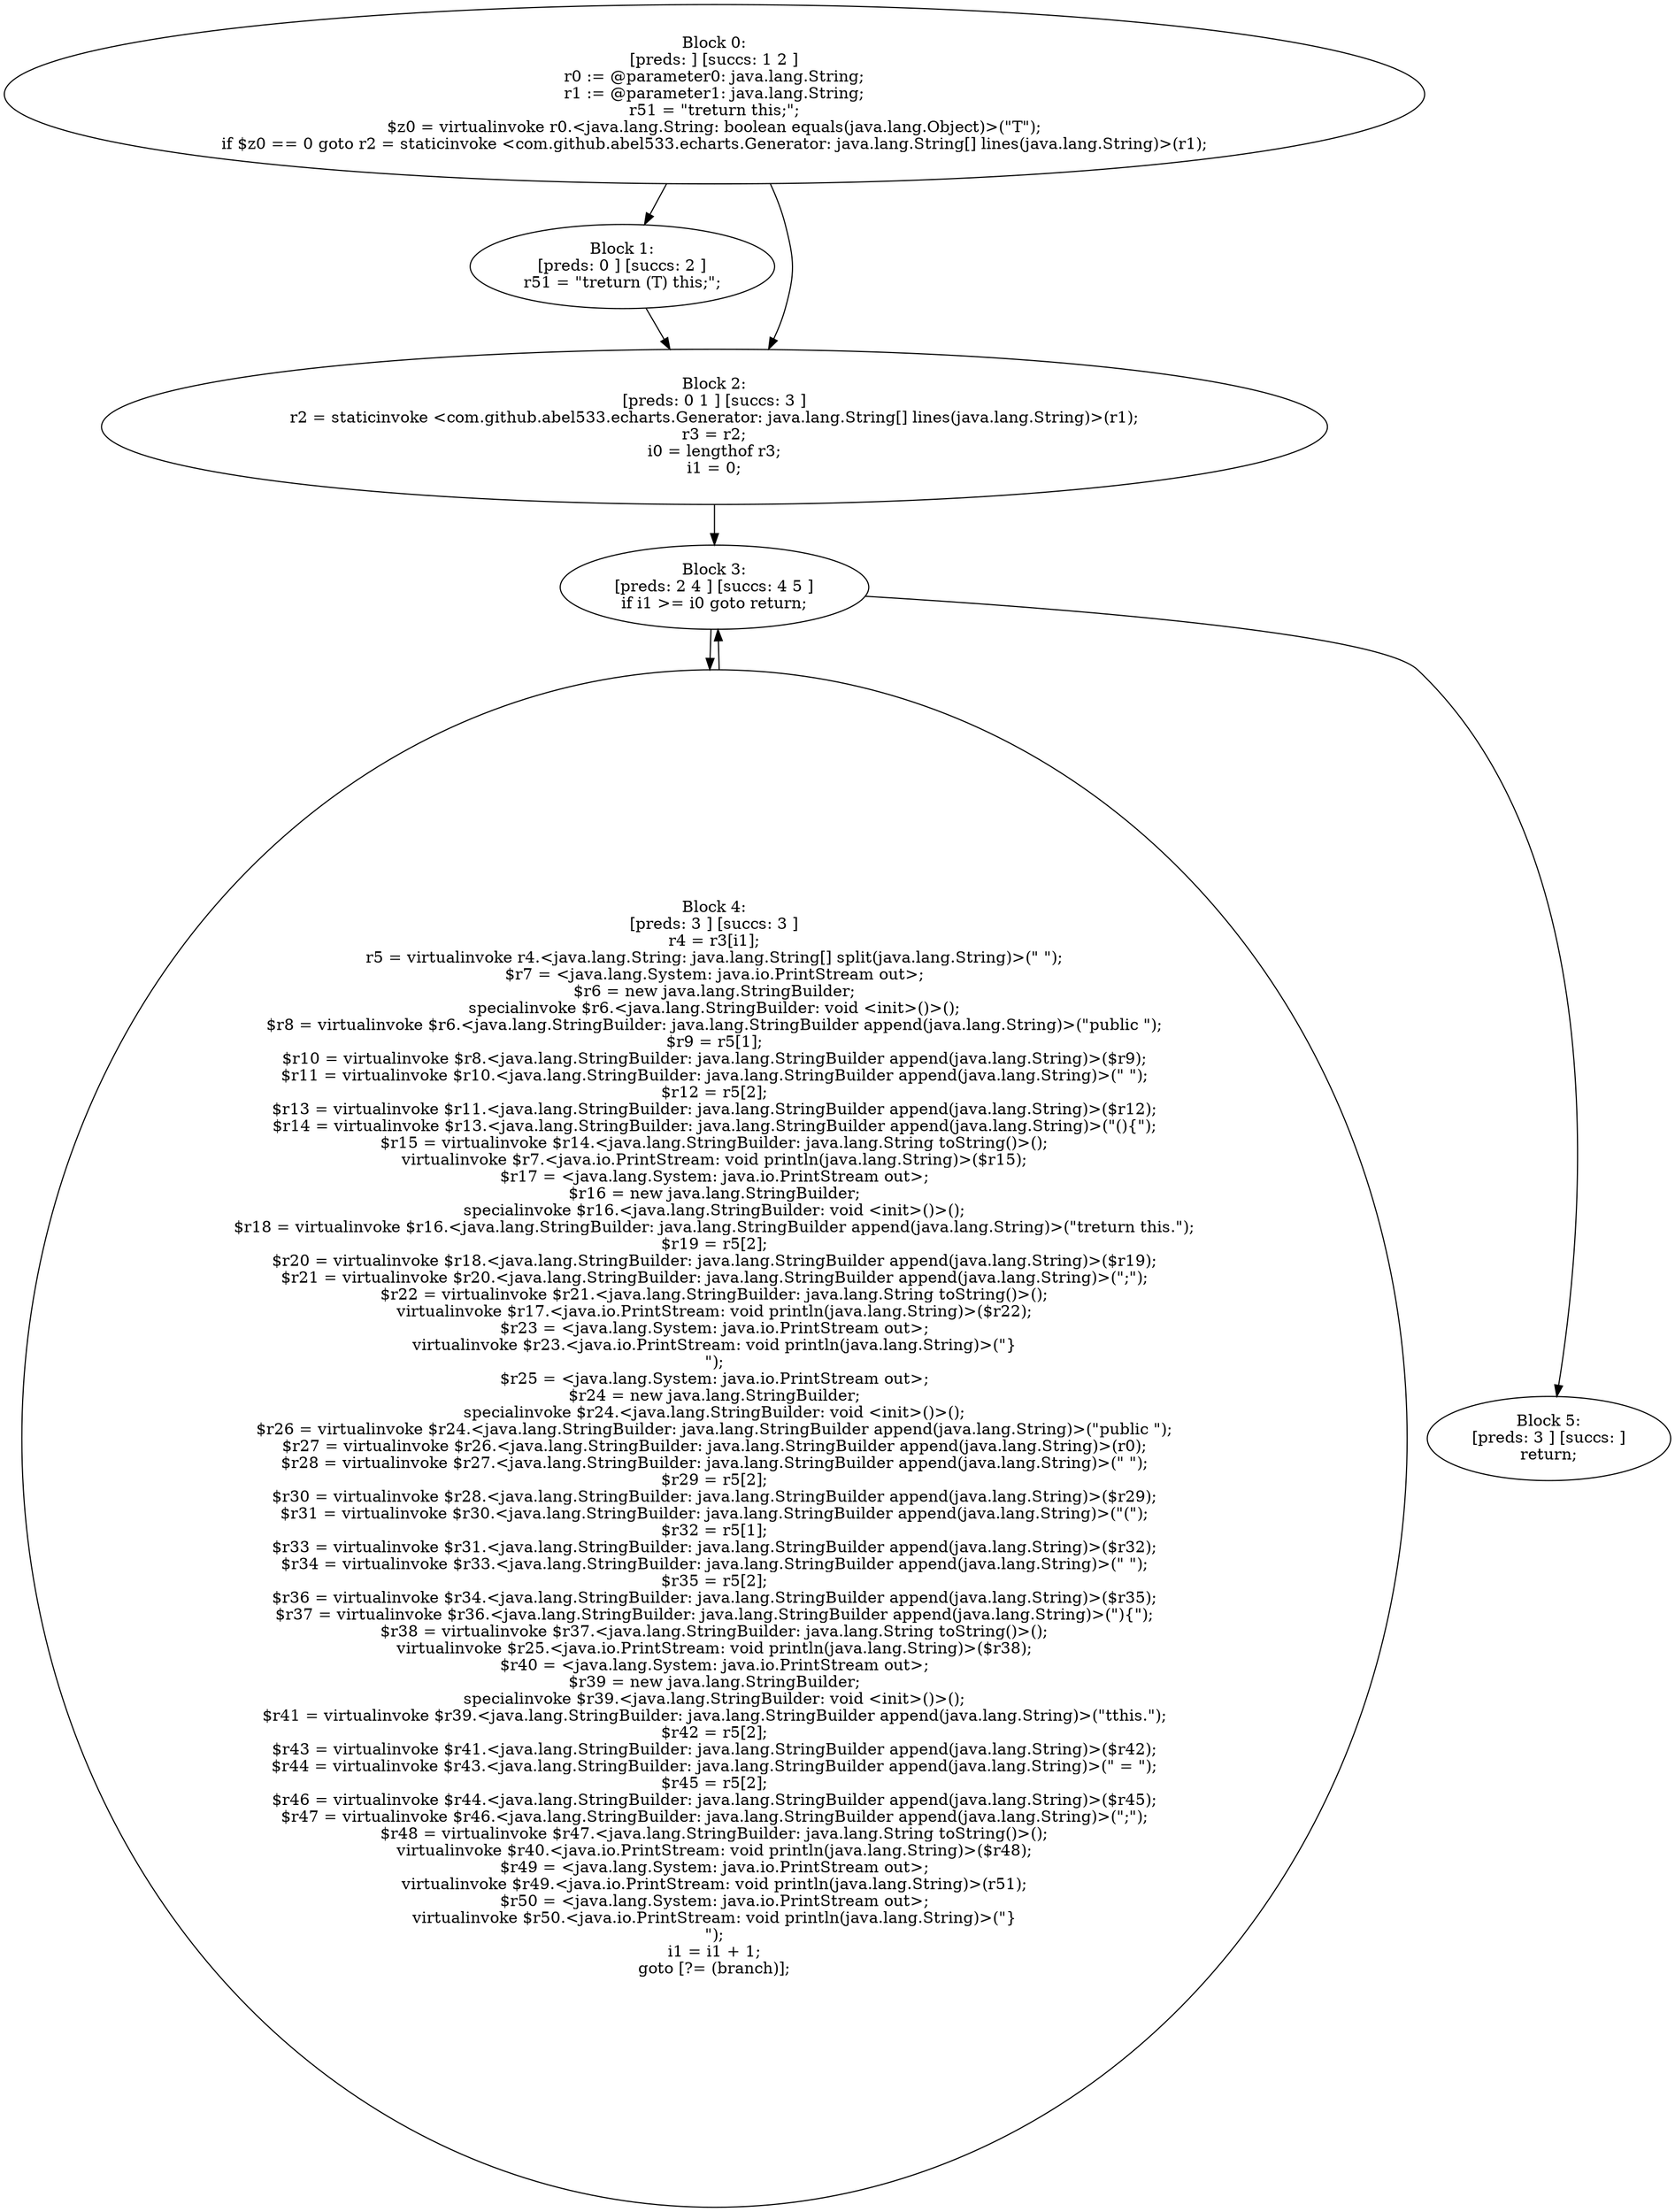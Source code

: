 digraph "unitGraph" {
    "Block 0:
[preds: ] [succs: 1 2 ]
r0 := @parameter0: java.lang.String;
r1 := @parameter1: java.lang.String;
r51 = \"\treturn this;\";
$z0 = virtualinvoke r0.<java.lang.String: boolean equals(java.lang.Object)>(\"T\");
if $z0 == 0 goto r2 = staticinvoke <com.github.abel533.echarts.Generator: java.lang.String[] lines(java.lang.String)>(r1);
"
    "Block 1:
[preds: 0 ] [succs: 2 ]
r51 = \"\treturn (T) this;\";
"
    "Block 2:
[preds: 0 1 ] [succs: 3 ]
r2 = staticinvoke <com.github.abel533.echarts.Generator: java.lang.String[] lines(java.lang.String)>(r1);
r3 = r2;
i0 = lengthof r3;
i1 = 0;
"
    "Block 3:
[preds: 2 4 ] [succs: 4 5 ]
if i1 >= i0 goto return;
"
    "Block 4:
[preds: 3 ] [succs: 3 ]
r4 = r3[i1];
r5 = virtualinvoke r4.<java.lang.String: java.lang.String[] split(java.lang.String)>(\" \");
$r7 = <java.lang.System: java.io.PrintStream out>;
$r6 = new java.lang.StringBuilder;
specialinvoke $r6.<java.lang.StringBuilder: void <init>()>();
$r8 = virtualinvoke $r6.<java.lang.StringBuilder: java.lang.StringBuilder append(java.lang.String)>(\"public \");
$r9 = r5[1];
$r10 = virtualinvoke $r8.<java.lang.StringBuilder: java.lang.StringBuilder append(java.lang.String)>($r9);
$r11 = virtualinvoke $r10.<java.lang.StringBuilder: java.lang.StringBuilder append(java.lang.String)>(\" \");
$r12 = r5[2];
$r13 = virtualinvoke $r11.<java.lang.StringBuilder: java.lang.StringBuilder append(java.lang.String)>($r12);
$r14 = virtualinvoke $r13.<java.lang.StringBuilder: java.lang.StringBuilder append(java.lang.String)>(\"(){\");
$r15 = virtualinvoke $r14.<java.lang.StringBuilder: java.lang.String toString()>();
virtualinvoke $r7.<java.io.PrintStream: void println(java.lang.String)>($r15);
$r17 = <java.lang.System: java.io.PrintStream out>;
$r16 = new java.lang.StringBuilder;
specialinvoke $r16.<java.lang.StringBuilder: void <init>()>();
$r18 = virtualinvoke $r16.<java.lang.StringBuilder: java.lang.StringBuilder append(java.lang.String)>(\"\treturn this.\");
$r19 = r5[2];
$r20 = virtualinvoke $r18.<java.lang.StringBuilder: java.lang.StringBuilder append(java.lang.String)>($r19);
$r21 = virtualinvoke $r20.<java.lang.StringBuilder: java.lang.StringBuilder append(java.lang.String)>(\";\");
$r22 = virtualinvoke $r21.<java.lang.StringBuilder: java.lang.String toString()>();
virtualinvoke $r17.<java.io.PrintStream: void println(java.lang.String)>($r22);
$r23 = <java.lang.System: java.io.PrintStream out>;
virtualinvoke $r23.<java.io.PrintStream: void println(java.lang.String)>(\"}\n\");
$r25 = <java.lang.System: java.io.PrintStream out>;
$r24 = new java.lang.StringBuilder;
specialinvoke $r24.<java.lang.StringBuilder: void <init>()>();
$r26 = virtualinvoke $r24.<java.lang.StringBuilder: java.lang.StringBuilder append(java.lang.String)>(\"public \");
$r27 = virtualinvoke $r26.<java.lang.StringBuilder: java.lang.StringBuilder append(java.lang.String)>(r0);
$r28 = virtualinvoke $r27.<java.lang.StringBuilder: java.lang.StringBuilder append(java.lang.String)>(\" \");
$r29 = r5[2];
$r30 = virtualinvoke $r28.<java.lang.StringBuilder: java.lang.StringBuilder append(java.lang.String)>($r29);
$r31 = virtualinvoke $r30.<java.lang.StringBuilder: java.lang.StringBuilder append(java.lang.String)>(\"(\");
$r32 = r5[1];
$r33 = virtualinvoke $r31.<java.lang.StringBuilder: java.lang.StringBuilder append(java.lang.String)>($r32);
$r34 = virtualinvoke $r33.<java.lang.StringBuilder: java.lang.StringBuilder append(java.lang.String)>(\" \");
$r35 = r5[2];
$r36 = virtualinvoke $r34.<java.lang.StringBuilder: java.lang.StringBuilder append(java.lang.String)>($r35);
$r37 = virtualinvoke $r36.<java.lang.StringBuilder: java.lang.StringBuilder append(java.lang.String)>(\"){\");
$r38 = virtualinvoke $r37.<java.lang.StringBuilder: java.lang.String toString()>();
virtualinvoke $r25.<java.io.PrintStream: void println(java.lang.String)>($r38);
$r40 = <java.lang.System: java.io.PrintStream out>;
$r39 = new java.lang.StringBuilder;
specialinvoke $r39.<java.lang.StringBuilder: void <init>()>();
$r41 = virtualinvoke $r39.<java.lang.StringBuilder: java.lang.StringBuilder append(java.lang.String)>(\"\tthis.\");
$r42 = r5[2];
$r43 = virtualinvoke $r41.<java.lang.StringBuilder: java.lang.StringBuilder append(java.lang.String)>($r42);
$r44 = virtualinvoke $r43.<java.lang.StringBuilder: java.lang.StringBuilder append(java.lang.String)>(\" = \");
$r45 = r5[2];
$r46 = virtualinvoke $r44.<java.lang.StringBuilder: java.lang.StringBuilder append(java.lang.String)>($r45);
$r47 = virtualinvoke $r46.<java.lang.StringBuilder: java.lang.StringBuilder append(java.lang.String)>(\";\");
$r48 = virtualinvoke $r47.<java.lang.StringBuilder: java.lang.String toString()>();
virtualinvoke $r40.<java.io.PrintStream: void println(java.lang.String)>($r48);
$r49 = <java.lang.System: java.io.PrintStream out>;
virtualinvoke $r49.<java.io.PrintStream: void println(java.lang.String)>(r51);
$r50 = <java.lang.System: java.io.PrintStream out>;
virtualinvoke $r50.<java.io.PrintStream: void println(java.lang.String)>(\"}\n\");
i1 = i1 + 1;
goto [?= (branch)];
"
    "Block 5:
[preds: 3 ] [succs: ]
return;
"
    "Block 0:
[preds: ] [succs: 1 2 ]
r0 := @parameter0: java.lang.String;
r1 := @parameter1: java.lang.String;
r51 = \"\treturn this;\";
$z0 = virtualinvoke r0.<java.lang.String: boolean equals(java.lang.Object)>(\"T\");
if $z0 == 0 goto r2 = staticinvoke <com.github.abel533.echarts.Generator: java.lang.String[] lines(java.lang.String)>(r1);
"->"Block 1:
[preds: 0 ] [succs: 2 ]
r51 = \"\treturn (T) this;\";
";
    "Block 0:
[preds: ] [succs: 1 2 ]
r0 := @parameter0: java.lang.String;
r1 := @parameter1: java.lang.String;
r51 = \"\treturn this;\";
$z0 = virtualinvoke r0.<java.lang.String: boolean equals(java.lang.Object)>(\"T\");
if $z0 == 0 goto r2 = staticinvoke <com.github.abel533.echarts.Generator: java.lang.String[] lines(java.lang.String)>(r1);
"->"Block 2:
[preds: 0 1 ] [succs: 3 ]
r2 = staticinvoke <com.github.abel533.echarts.Generator: java.lang.String[] lines(java.lang.String)>(r1);
r3 = r2;
i0 = lengthof r3;
i1 = 0;
";
    "Block 1:
[preds: 0 ] [succs: 2 ]
r51 = \"\treturn (T) this;\";
"->"Block 2:
[preds: 0 1 ] [succs: 3 ]
r2 = staticinvoke <com.github.abel533.echarts.Generator: java.lang.String[] lines(java.lang.String)>(r1);
r3 = r2;
i0 = lengthof r3;
i1 = 0;
";
    "Block 2:
[preds: 0 1 ] [succs: 3 ]
r2 = staticinvoke <com.github.abel533.echarts.Generator: java.lang.String[] lines(java.lang.String)>(r1);
r3 = r2;
i0 = lengthof r3;
i1 = 0;
"->"Block 3:
[preds: 2 4 ] [succs: 4 5 ]
if i1 >= i0 goto return;
";
    "Block 3:
[preds: 2 4 ] [succs: 4 5 ]
if i1 >= i0 goto return;
"->"Block 4:
[preds: 3 ] [succs: 3 ]
r4 = r3[i1];
r5 = virtualinvoke r4.<java.lang.String: java.lang.String[] split(java.lang.String)>(\" \");
$r7 = <java.lang.System: java.io.PrintStream out>;
$r6 = new java.lang.StringBuilder;
specialinvoke $r6.<java.lang.StringBuilder: void <init>()>();
$r8 = virtualinvoke $r6.<java.lang.StringBuilder: java.lang.StringBuilder append(java.lang.String)>(\"public \");
$r9 = r5[1];
$r10 = virtualinvoke $r8.<java.lang.StringBuilder: java.lang.StringBuilder append(java.lang.String)>($r9);
$r11 = virtualinvoke $r10.<java.lang.StringBuilder: java.lang.StringBuilder append(java.lang.String)>(\" \");
$r12 = r5[2];
$r13 = virtualinvoke $r11.<java.lang.StringBuilder: java.lang.StringBuilder append(java.lang.String)>($r12);
$r14 = virtualinvoke $r13.<java.lang.StringBuilder: java.lang.StringBuilder append(java.lang.String)>(\"(){\");
$r15 = virtualinvoke $r14.<java.lang.StringBuilder: java.lang.String toString()>();
virtualinvoke $r7.<java.io.PrintStream: void println(java.lang.String)>($r15);
$r17 = <java.lang.System: java.io.PrintStream out>;
$r16 = new java.lang.StringBuilder;
specialinvoke $r16.<java.lang.StringBuilder: void <init>()>();
$r18 = virtualinvoke $r16.<java.lang.StringBuilder: java.lang.StringBuilder append(java.lang.String)>(\"\treturn this.\");
$r19 = r5[2];
$r20 = virtualinvoke $r18.<java.lang.StringBuilder: java.lang.StringBuilder append(java.lang.String)>($r19);
$r21 = virtualinvoke $r20.<java.lang.StringBuilder: java.lang.StringBuilder append(java.lang.String)>(\";\");
$r22 = virtualinvoke $r21.<java.lang.StringBuilder: java.lang.String toString()>();
virtualinvoke $r17.<java.io.PrintStream: void println(java.lang.String)>($r22);
$r23 = <java.lang.System: java.io.PrintStream out>;
virtualinvoke $r23.<java.io.PrintStream: void println(java.lang.String)>(\"}\n\");
$r25 = <java.lang.System: java.io.PrintStream out>;
$r24 = new java.lang.StringBuilder;
specialinvoke $r24.<java.lang.StringBuilder: void <init>()>();
$r26 = virtualinvoke $r24.<java.lang.StringBuilder: java.lang.StringBuilder append(java.lang.String)>(\"public \");
$r27 = virtualinvoke $r26.<java.lang.StringBuilder: java.lang.StringBuilder append(java.lang.String)>(r0);
$r28 = virtualinvoke $r27.<java.lang.StringBuilder: java.lang.StringBuilder append(java.lang.String)>(\" \");
$r29 = r5[2];
$r30 = virtualinvoke $r28.<java.lang.StringBuilder: java.lang.StringBuilder append(java.lang.String)>($r29);
$r31 = virtualinvoke $r30.<java.lang.StringBuilder: java.lang.StringBuilder append(java.lang.String)>(\"(\");
$r32 = r5[1];
$r33 = virtualinvoke $r31.<java.lang.StringBuilder: java.lang.StringBuilder append(java.lang.String)>($r32);
$r34 = virtualinvoke $r33.<java.lang.StringBuilder: java.lang.StringBuilder append(java.lang.String)>(\" \");
$r35 = r5[2];
$r36 = virtualinvoke $r34.<java.lang.StringBuilder: java.lang.StringBuilder append(java.lang.String)>($r35);
$r37 = virtualinvoke $r36.<java.lang.StringBuilder: java.lang.StringBuilder append(java.lang.String)>(\"){\");
$r38 = virtualinvoke $r37.<java.lang.StringBuilder: java.lang.String toString()>();
virtualinvoke $r25.<java.io.PrintStream: void println(java.lang.String)>($r38);
$r40 = <java.lang.System: java.io.PrintStream out>;
$r39 = new java.lang.StringBuilder;
specialinvoke $r39.<java.lang.StringBuilder: void <init>()>();
$r41 = virtualinvoke $r39.<java.lang.StringBuilder: java.lang.StringBuilder append(java.lang.String)>(\"\tthis.\");
$r42 = r5[2];
$r43 = virtualinvoke $r41.<java.lang.StringBuilder: java.lang.StringBuilder append(java.lang.String)>($r42);
$r44 = virtualinvoke $r43.<java.lang.StringBuilder: java.lang.StringBuilder append(java.lang.String)>(\" = \");
$r45 = r5[2];
$r46 = virtualinvoke $r44.<java.lang.StringBuilder: java.lang.StringBuilder append(java.lang.String)>($r45);
$r47 = virtualinvoke $r46.<java.lang.StringBuilder: java.lang.StringBuilder append(java.lang.String)>(\";\");
$r48 = virtualinvoke $r47.<java.lang.StringBuilder: java.lang.String toString()>();
virtualinvoke $r40.<java.io.PrintStream: void println(java.lang.String)>($r48);
$r49 = <java.lang.System: java.io.PrintStream out>;
virtualinvoke $r49.<java.io.PrintStream: void println(java.lang.String)>(r51);
$r50 = <java.lang.System: java.io.PrintStream out>;
virtualinvoke $r50.<java.io.PrintStream: void println(java.lang.String)>(\"}\n\");
i1 = i1 + 1;
goto [?= (branch)];
";
    "Block 3:
[preds: 2 4 ] [succs: 4 5 ]
if i1 >= i0 goto return;
"->"Block 5:
[preds: 3 ] [succs: ]
return;
";
    "Block 4:
[preds: 3 ] [succs: 3 ]
r4 = r3[i1];
r5 = virtualinvoke r4.<java.lang.String: java.lang.String[] split(java.lang.String)>(\" \");
$r7 = <java.lang.System: java.io.PrintStream out>;
$r6 = new java.lang.StringBuilder;
specialinvoke $r6.<java.lang.StringBuilder: void <init>()>();
$r8 = virtualinvoke $r6.<java.lang.StringBuilder: java.lang.StringBuilder append(java.lang.String)>(\"public \");
$r9 = r5[1];
$r10 = virtualinvoke $r8.<java.lang.StringBuilder: java.lang.StringBuilder append(java.lang.String)>($r9);
$r11 = virtualinvoke $r10.<java.lang.StringBuilder: java.lang.StringBuilder append(java.lang.String)>(\" \");
$r12 = r5[2];
$r13 = virtualinvoke $r11.<java.lang.StringBuilder: java.lang.StringBuilder append(java.lang.String)>($r12);
$r14 = virtualinvoke $r13.<java.lang.StringBuilder: java.lang.StringBuilder append(java.lang.String)>(\"(){\");
$r15 = virtualinvoke $r14.<java.lang.StringBuilder: java.lang.String toString()>();
virtualinvoke $r7.<java.io.PrintStream: void println(java.lang.String)>($r15);
$r17 = <java.lang.System: java.io.PrintStream out>;
$r16 = new java.lang.StringBuilder;
specialinvoke $r16.<java.lang.StringBuilder: void <init>()>();
$r18 = virtualinvoke $r16.<java.lang.StringBuilder: java.lang.StringBuilder append(java.lang.String)>(\"\treturn this.\");
$r19 = r5[2];
$r20 = virtualinvoke $r18.<java.lang.StringBuilder: java.lang.StringBuilder append(java.lang.String)>($r19);
$r21 = virtualinvoke $r20.<java.lang.StringBuilder: java.lang.StringBuilder append(java.lang.String)>(\";\");
$r22 = virtualinvoke $r21.<java.lang.StringBuilder: java.lang.String toString()>();
virtualinvoke $r17.<java.io.PrintStream: void println(java.lang.String)>($r22);
$r23 = <java.lang.System: java.io.PrintStream out>;
virtualinvoke $r23.<java.io.PrintStream: void println(java.lang.String)>(\"}\n\");
$r25 = <java.lang.System: java.io.PrintStream out>;
$r24 = new java.lang.StringBuilder;
specialinvoke $r24.<java.lang.StringBuilder: void <init>()>();
$r26 = virtualinvoke $r24.<java.lang.StringBuilder: java.lang.StringBuilder append(java.lang.String)>(\"public \");
$r27 = virtualinvoke $r26.<java.lang.StringBuilder: java.lang.StringBuilder append(java.lang.String)>(r0);
$r28 = virtualinvoke $r27.<java.lang.StringBuilder: java.lang.StringBuilder append(java.lang.String)>(\" \");
$r29 = r5[2];
$r30 = virtualinvoke $r28.<java.lang.StringBuilder: java.lang.StringBuilder append(java.lang.String)>($r29);
$r31 = virtualinvoke $r30.<java.lang.StringBuilder: java.lang.StringBuilder append(java.lang.String)>(\"(\");
$r32 = r5[1];
$r33 = virtualinvoke $r31.<java.lang.StringBuilder: java.lang.StringBuilder append(java.lang.String)>($r32);
$r34 = virtualinvoke $r33.<java.lang.StringBuilder: java.lang.StringBuilder append(java.lang.String)>(\" \");
$r35 = r5[2];
$r36 = virtualinvoke $r34.<java.lang.StringBuilder: java.lang.StringBuilder append(java.lang.String)>($r35);
$r37 = virtualinvoke $r36.<java.lang.StringBuilder: java.lang.StringBuilder append(java.lang.String)>(\"){\");
$r38 = virtualinvoke $r37.<java.lang.StringBuilder: java.lang.String toString()>();
virtualinvoke $r25.<java.io.PrintStream: void println(java.lang.String)>($r38);
$r40 = <java.lang.System: java.io.PrintStream out>;
$r39 = new java.lang.StringBuilder;
specialinvoke $r39.<java.lang.StringBuilder: void <init>()>();
$r41 = virtualinvoke $r39.<java.lang.StringBuilder: java.lang.StringBuilder append(java.lang.String)>(\"\tthis.\");
$r42 = r5[2];
$r43 = virtualinvoke $r41.<java.lang.StringBuilder: java.lang.StringBuilder append(java.lang.String)>($r42);
$r44 = virtualinvoke $r43.<java.lang.StringBuilder: java.lang.StringBuilder append(java.lang.String)>(\" = \");
$r45 = r5[2];
$r46 = virtualinvoke $r44.<java.lang.StringBuilder: java.lang.StringBuilder append(java.lang.String)>($r45);
$r47 = virtualinvoke $r46.<java.lang.StringBuilder: java.lang.StringBuilder append(java.lang.String)>(\";\");
$r48 = virtualinvoke $r47.<java.lang.StringBuilder: java.lang.String toString()>();
virtualinvoke $r40.<java.io.PrintStream: void println(java.lang.String)>($r48);
$r49 = <java.lang.System: java.io.PrintStream out>;
virtualinvoke $r49.<java.io.PrintStream: void println(java.lang.String)>(r51);
$r50 = <java.lang.System: java.io.PrintStream out>;
virtualinvoke $r50.<java.io.PrintStream: void println(java.lang.String)>(\"}\n\");
i1 = i1 + 1;
goto [?= (branch)];
"->"Block 3:
[preds: 2 4 ] [succs: 4 5 ]
if i1 >= i0 goto return;
";
}

